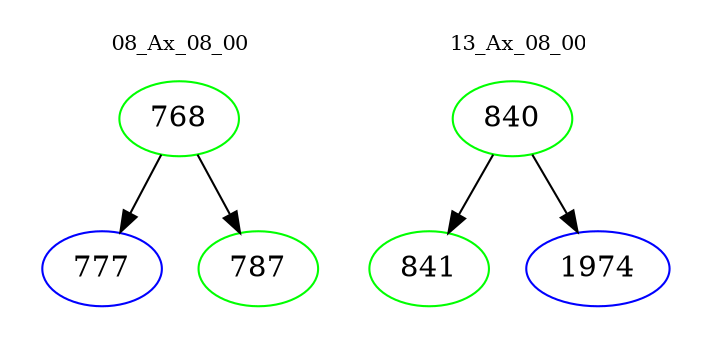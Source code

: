 digraph{
subgraph cluster_0 {
color = white
label = "08_Ax_08_00";
fontsize=10;
T0_768 [label="768", color="green"]
T0_768 -> T0_777 [color="black"]
T0_777 [label="777", color="blue"]
T0_768 -> T0_787 [color="black"]
T0_787 [label="787", color="green"]
}
subgraph cluster_1 {
color = white
label = "13_Ax_08_00";
fontsize=10;
T1_840 [label="840", color="green"]
T1_840 -> T1_841 [color="black"]
T1_841 [label="841", color="green"]
T1_840 -> T1_1974 [color="black"]
T1_1974 [label="1974", color="blue"]
}
}
